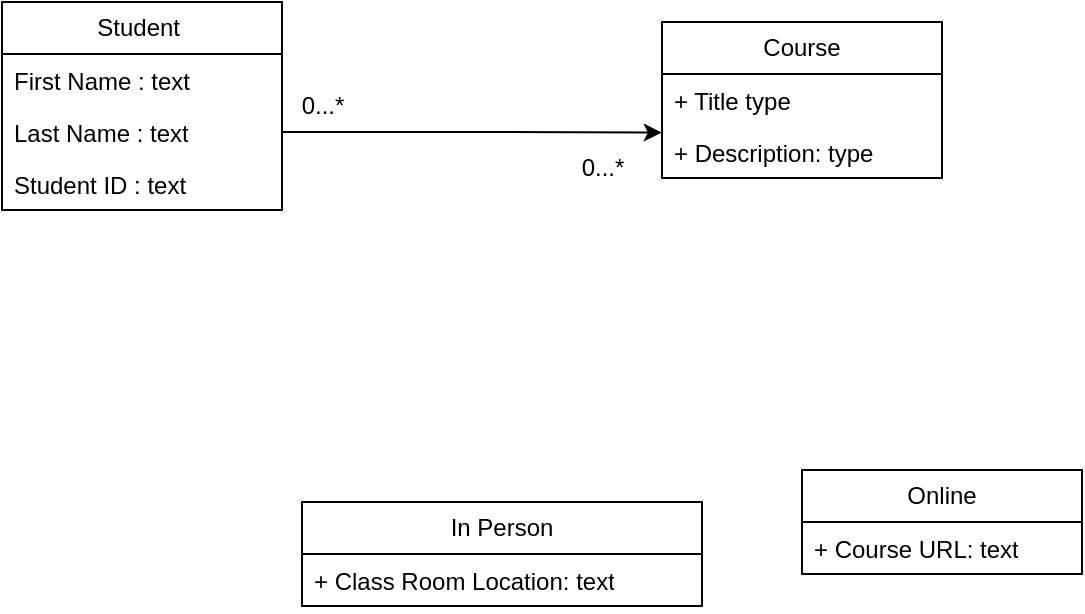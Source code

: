<mxfile version="27.0.3">
  <diagram name="Page-1" id="c4acf3e9-155e-7222-9cf6-157b1a14988f">
    <mxGraphModel dx="1088" dy="648" grid="1" gridSize="10" guides="1" tooltips="1" connect="1" arrows="1" fold="1" page="1" pageScale="1" pageWidth="850" pageHeight="1100" background="none" math="0" shadow="0">
      <root>
        <mxCell id="0" />
        <mxCell id="1" parent="0" />
        <mxCell id="Mk11c0rEfD_NObcSh6kM-1" value="Student&amp;nbsp;" style="swimlane;fontStyle=0;childLayout=stackLayout;horizontal=1;startSize=26;fillColor=none;horizontalStack=0;resizeParent=1;resizeParentMax=0;resizeLast=0;collapsible=1;marginBottom=0;whiteSpace=wrap;html=1;" vertex="1" parent="1">
          <mxGeometry x="10" y="210" width="140" height="104" as="geometry" />
        </mxCell>
        <mxCell id="Mk11c0rEfD_NObcSh6kM-2" value="First Name : text" style="text;strokeColor=none;fillColor=none;align=left;verticalAlign=top;spacingLeft=4;spacingRight=4;overflow=hidden;rotatable=0;points=[[0,0.5],[1,0.5]];portConstraint=eastwest;whiteSpace=wrap;html=1;" vertex="1" parent="Mk11c0rEfD_NObcSh6kM-1">
          <mxGeometry y="26" width="140" height="26" as="geometry" />
        </mxCell>
        <mxCell id="Mk11c0rEfD_NObcSh6kM-3" value="Last Name : text" style="text;strokeColor=none;fillColor=none;align=left;verticalAlign=top;spacingLeft=4;spacingRight=4;overflow=hidden;rotatable=0;points=[[0,0.5],[1,0.5]];portConstraint=eastwest;whiteSpace=wrap;html=1;" vertex="1" parent="Mk11c0rEfD_NObcSh6kM-1">
          <mxGeometry y="52" width="140" height="26" as="geometry" />
        </mxCell>
        <mxCell id="Mk11c0rEfD_NObcSh6kM-4" value="Student ID : text" style="text;strokeColor=none;fillColor=none;align=left;verticalAlign=top;spacingLeft=4;spacingRight=4;overflow=hidden;rotatable=0;points=[[0,0.5],[1,0.5]];portConstraint=eastwest;whiteSpace=wrap;html=1;" vertex="1" parent="Mk11c0rEfD_NObcSh6kM-1">
          <mxGeometry y="78" width="140" height="26" as="geometry" />
        </mxCell>
        <mxCell id="Mk11c0rEfD_NObcSh6kM-5" value="Course" style="swimlane;fontStyle=0;childLayout=stackLayout;horizontal=1;startSize=26;fillColor=none;horizontalStack=0;resizeParent=1;resizeParentMax=0;resizeLast=0;collapsible=1;marginBottom=0;whiteSpace=wrap;html=1;" vertex="1" parent="1">
          <mxGeometry x="340" y="220" width="140" height="78" as="geometry" />
        </mxCell>
        <mxCell id="Mk11c0rEfD_NObcSh6kM-7" value="+ Title type" style="text;strokeColor=none;fillColor=none;align=left;verticalAlign=top;spacingLeft=4;spacingRight=4;overflow=hidden;rotatable=0;points=[[0,0.5],[1,0.5]];portConstraint=eastwest;whiteSpace=wrap;html=1;" vertex="1" parent="Mk11c0rEfD_NObcSh6kM-5">
          <mxGeometry y="26" width="140" height="26" as="geometry" />
        </mxCell>
        <mxCell id="Mk11c0rEfD_NObcSh6kM-8" value="+ Description: type" style="text;strokeColor=none;fillColor=none;align=left;verticalAlign=top;spacingLeft=4;spacingRight=4;overflow=hidden;rotatable=0;points=[[0,0.5],[1,0.5]];portConstraint=eastwest;whiteSpace=wrap;html=1;" vertex="1" parent="Mk11c0rEfD_NObcSh6kM-5">
          <mxGeometry y="52" width="140" height="26" as="geometry" />
        </mxCell>
        <mxCell id="Mk11c0rEfD_NObcSh6kM-10" style="edgeStyle=orthogonalEdgeStyle;rounded=0;orthogonalLoop=1;jettySize=auto;html=1;entryX=-0.001;entryY=0.125;entryDx=0;entryDy=0;entryPerimeter=0;" edge="1" parent="1" source="Mk11c0rEfD_NObcSh6kM-3" target="Mk11c0rEfD_NObcSh6kM-8">
          <mxGeometry relative="1" as="geometry" />
        </mxCell>
        <mxCell id="Mk11c0rEfD_NObcSh6kM-11" value="0...*" style="text;html=1;align=center;verticalAlign=middle;resizable=0;points=[];autosize=1;strokeColor=none;fillColor=none;" vertex="1" parent="1">
          <mxGeometry x="290" y="278" width="40" height="30" as="geometry" />
        </mxCell>
        <mxCell id="Mk11c0rEfD_NObcSh6kM-12" value="0...*" style="text;html=1;align=center;verticalAlign=middle;resizable=0;points=[];autosize=1;strokeColor=none;fillColor=none;" vertex="1" parent="1">
          <mxGeometry x="150" y="247" width="40" height="30" as="geometry" />
        </mxCell>
        <mxCell id="Mk11c0rEfD_NObcSh6kM-13" value="In Person" style="swimlane;fontStyle=0;childLayout=stackLayout;horizontal=1;startSize=26;fillColor=none;horizontalStack=0;resizeParent=1;resizeParentMax=0;resizeLast=0;collapsible=1;marginBottom=0;whiteSpace=wrap;html=1;" vertex="1" parent="1">
          <mxGeometry x="160" y="460" width="200" height="52" as="geometry" />
        </mxCell>
        <mxCell id="Mk11c0rEfD_NObcSh6kM-14" value="+ Class Room Location: text" style="text;strokeColor=none;fillColor=none;align=left;verticalAlign=top;spacingLeft=4;spacingRight=4;overflow=hidden;rotatable=0;points=[[0,0.5],[1,0.5]];portConstraint=eastwest;whiteSpace=wrap;html=1;" vertex="1" parent="Mk11c0rEfD_NObcSh6kM-13">
          <mxGeometry y="26" width="200" height="26" as="geometry" />
        </mxCell>
        <mxCell id="Mk11c0rEfD_NObcSh6kM-17" value="Online" style="swimlane;fontStyle=0;childLayout=stackLayout;horizontal=1;startSize=26;fillColor=none;horizontalStack=0;resizeParent=1;resizeParentMax=0;resizeLast=0;collapsible=1;marginBottom=0;whiteSpace=wrap;html=1;" vertex="1" parent="1">
          <mxGeometry x="410" y="444" width="140" height="52" as="geometry" />
        </mxCell>
        <mxCell id="Mk11c0rEfD_NObcSh6kM-18" value="+ Course URL: text" style="text;strokeColor=none;fillColor=none;align=left;verticalAlign=top;spacingLeft=4;spacingRight=4;overflow=hidden;rotatable=0;points=[[0,0.5],[1,0.5]];portConstraint=eastwest;whiteSpace=wrap;html=1;" vertex="1" parent="Mk11c0rEfD_NObcSh6kM-17">
          <mxGeometry y="26" width="140" height="26" as="geometry" />
        </mxCell>
      </root>
    </mxGraphModel>
  </diagram>
</mxfile>
